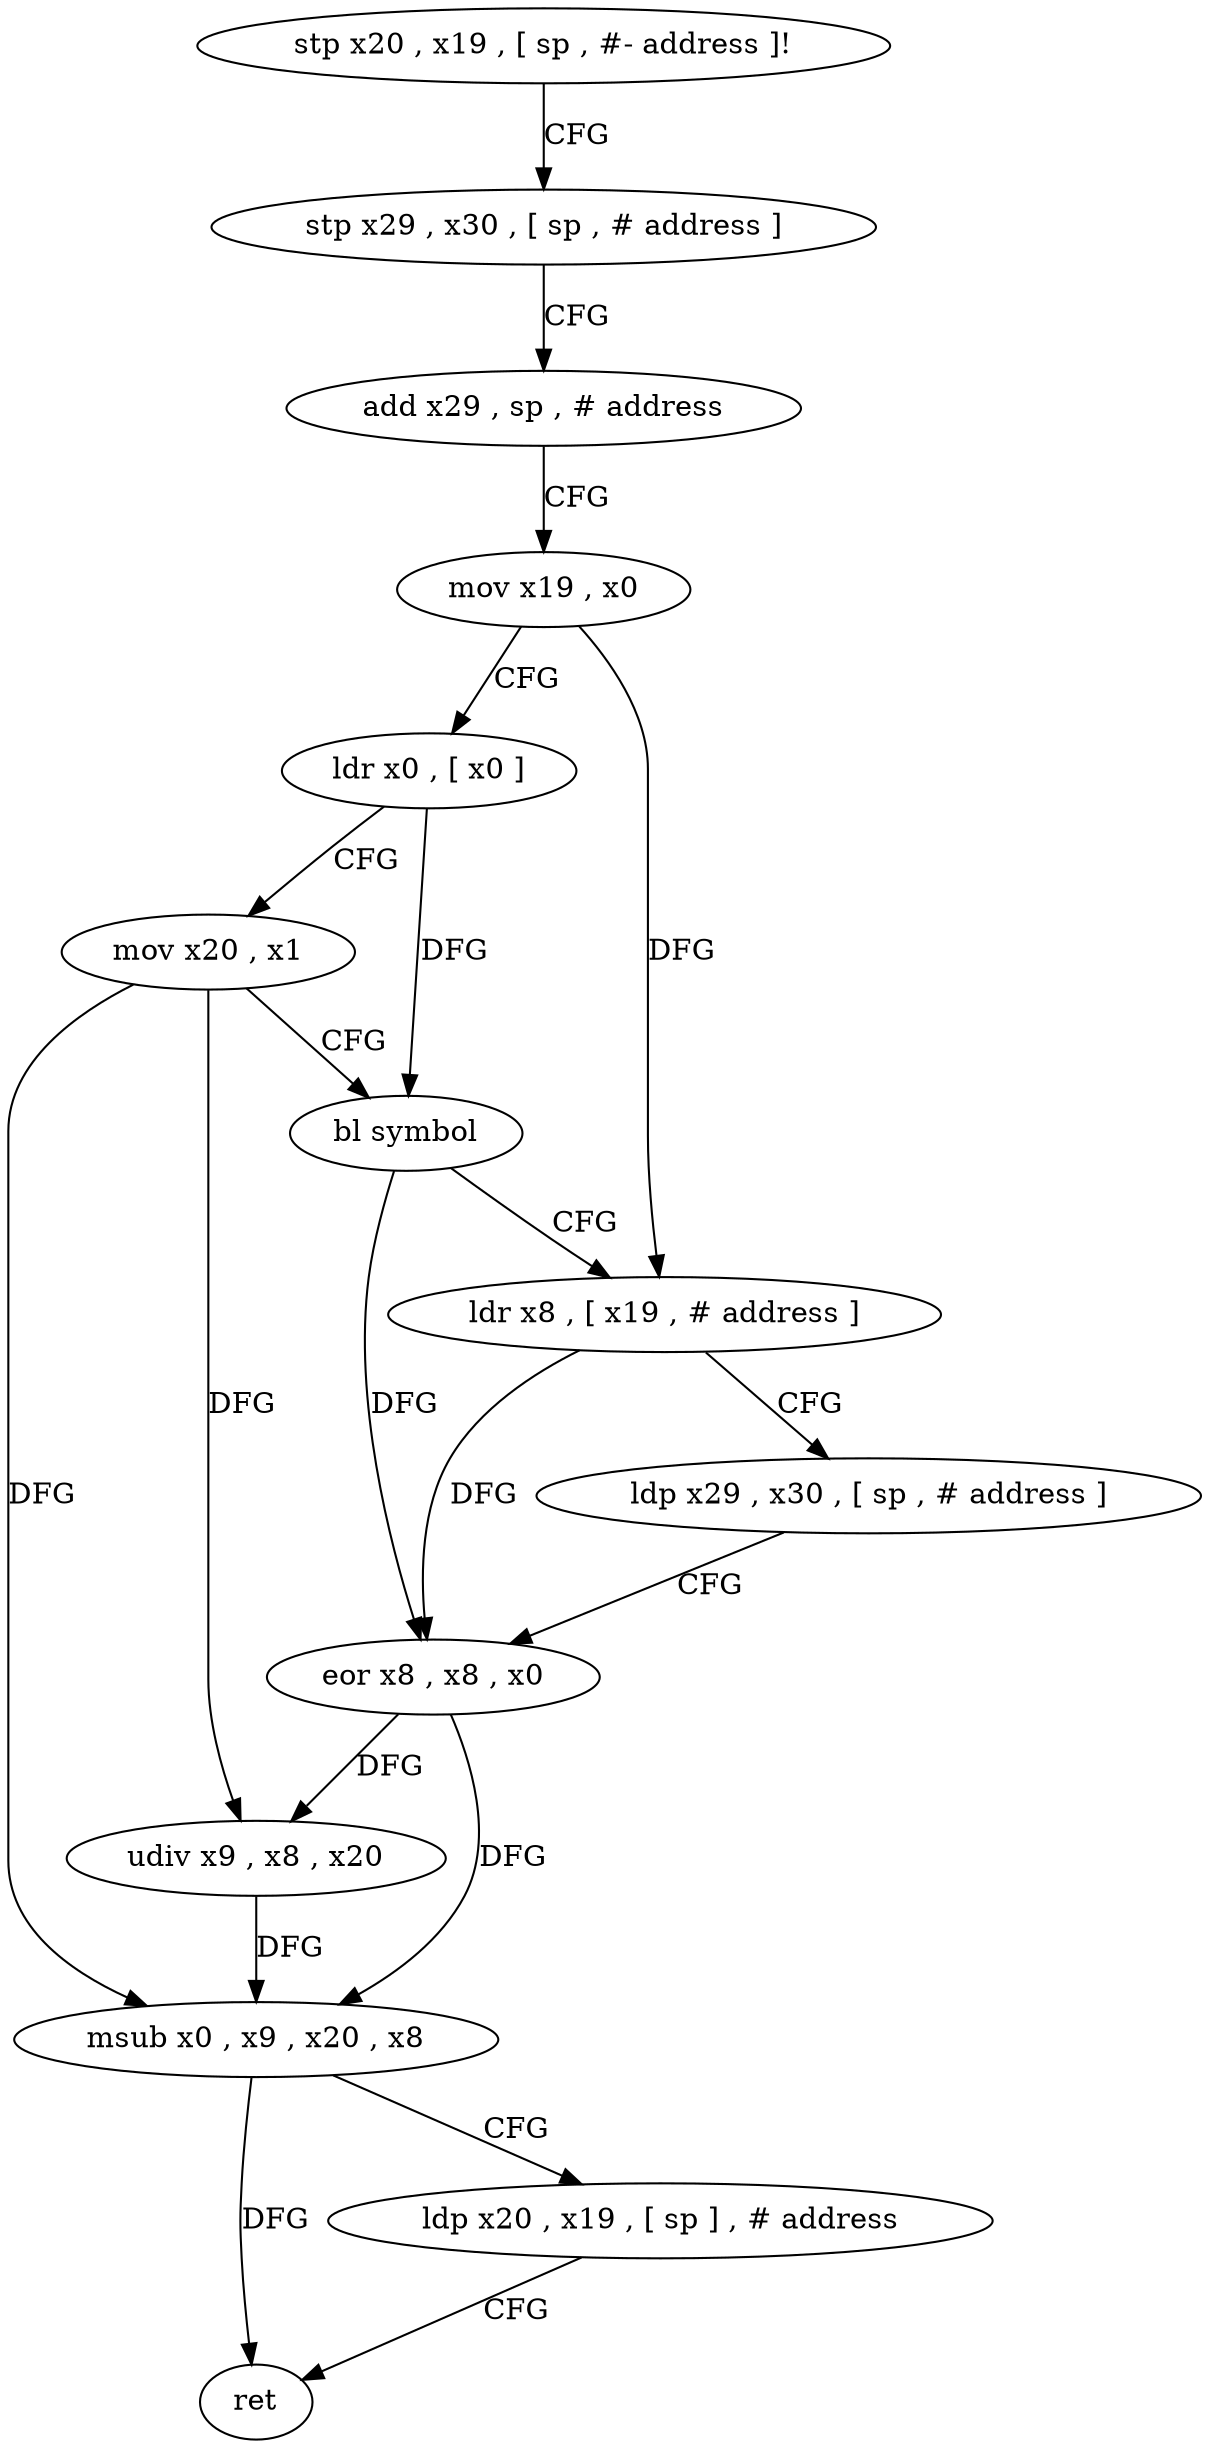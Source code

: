 digraph "func" {
"4243520" [label = "stp x20 , x19 , [ sp , #- address ]!" ]
"4243524" [label = "stp x29 , x30 , [ sp , # address ]" ]
"4243528" [label = "add x29 , sp , # address" ]
"4243532" [label = "mov x19 , x0" ]
"4243536" [label = "ldr x0 , [ x0 ]" ]
"4243540" [label = "mov x20 , x1" ]
"4243544" [label = "bl symbol" ]
"4243548" [label = "ldr x8 , [ x19 , # address ]" ]
"4243552" [label = "ldp x29 , x30 , [ sp , # address ]" ]
"4243556" [label = "eor x8 , x8 , x0" ]
"4243560" [label = "udiv x9 , x8 , x20" ]
"4243564" [label = "msub x0 , x9 , x20 , x8" ]
"4243568" [label = "ldp x20 , x19 , [ sp ] , # address" ]
"4243572" [label = "ret" ]
"4243520" -> "4243524" [ label = "CFG" ]
"4243524" -> "4243528" [ label = "CFG" ]
"4243528" -> "4243532" [ label = "CFG" ]
"4243532" -> "4243536" [ label = "CFG" ]
"4243532" -> "4243548" [ label = "DFG" ]
"4243536" -> "4243540" [ label = "CFG" ]
"4243536" -> "4243544" [ label = "DFG" ]
"4243540" -> "4243544" [ label = "CFG" ]
"4243540" -> "4243560" [ label = "DFG" ]
"4243540" -> "4243564" [ label = "DFG" ]
"4243544" -> "4243548" [ label = "CFG" ]
"4243544" -> "4243556" [ label = "DFG" ]
"4243548" -> "4243552" [ label = "CFG" ]
"4243548" -> "4243556" [ label = "DFG" ]
"4243552" -> "4243556" [ label = "CFG" ]
"4243556" -> "4243560" [ label = "DFG" ]
"4243556" -> "4243564" [ label = "DFG" ]
"4243560" -> "4243564" [ label = "DFG" ]
"4243564" -> "4243568" [ label = "CFG" ]
"4243564" -> "4243572" [ label = "DFG" ]
"4243568" -> "4243572" [ label = "CFG" ]
}
